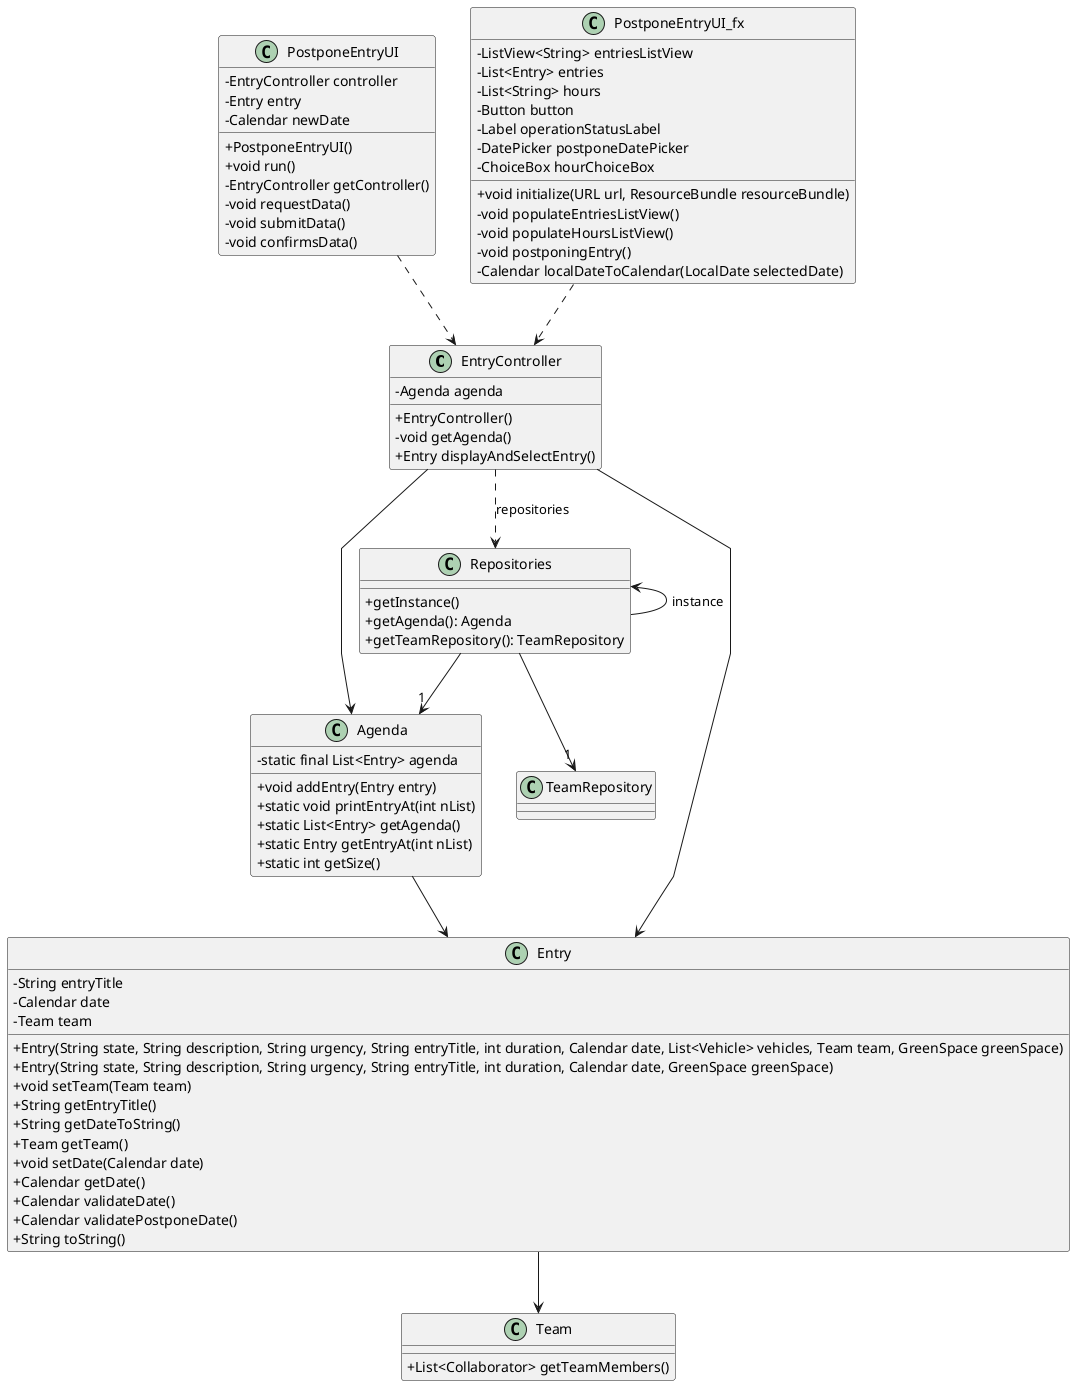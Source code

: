 @startuml
'skinparam monochrome true
skinparam packageStyle rectangle
skinparam shadowing false
skinparam linetype polyline
'skinparam linetype orto
skinparam classAttributeIconSize 0
'left to right direction


EntryController --> Agenda
EntryController ..> Repositories : repositories
EntryController --> Entry
Entry --> Team
PostponeEntryUI ..> EntryController
Repositories --> "1" Agenda
Repositories --> "1" TeamRepository
Repositories <-- Repositories : instance
PostponeEntryUI_fx ..> EntryController
Agenda --> Entry

  class EntryController {
        -Agenda agenda
        +EntryController()
        -void getAgenda()
        +Entry displayAndSelectEntry()
    }


    class Entry {
        -String entryTitle
        -Calendar date
        -Team team
        +Entry(String state, String description, String urgency, String entryTitle, int duration, Calendar date, List<Vehicle> vehicles, Team team, GreenSpace greenSpace)
        +Entry(String state, String description, String urgency, String entryTitle, int duration, Calendar date, GreenSpace greenSpace)
        +void setTeam(Team team)
        +String getEntryTitle()
        +String getDateToString()
        +Team getTeam()
        +void setDate(Calendar date)
        +Calendar getDate()
        +Calendar validateDate()
        +Calendar validatePostponeDate()
        +String toString()
    }

    class Team {
        +List<Collaborator> getTeamMembers()
    }


    class Agenda {
        -static final List<Entry> agenda
        +void addEntry(Entry entry)
        +static void printEntryAt(int nList)
        +static List<Entry> getAgenda()
        +static Entry getEntryAt(int nList)
        +static int getSize()
    }

    class PostponeEntryUI {
        -EntryController controller
        -Entry entry
        -Calendar newDate
        +PostponeEntryUI()
        +void run()
        -EntryController getController()
        -void requestData()
        -void submitData()
        -void confirmsData()
    }

    class PostponeEntryUI_fx {
        -ListView<String> entriesListView
        -List<Entry> entries
        -List<String> hours
        -Button button
        -Label operationStatusLabel
        -DatePicker postponeDatePicker
        -ChoiceBox hourChoiceBox
        +void initialize(URL url, ResourceBundle resourceBundle)
        -void populateEntriesListView()
        -void populateHoursListView()
        -void postponingEntry()
        -Calendar localDateToCalendar(LocalDate selectedDate)
    }

class Repositories{
    +getInstance()
    + getAgenda(): Agenda
    + getTeamRepository(): TeamRepository
    }
@enduml